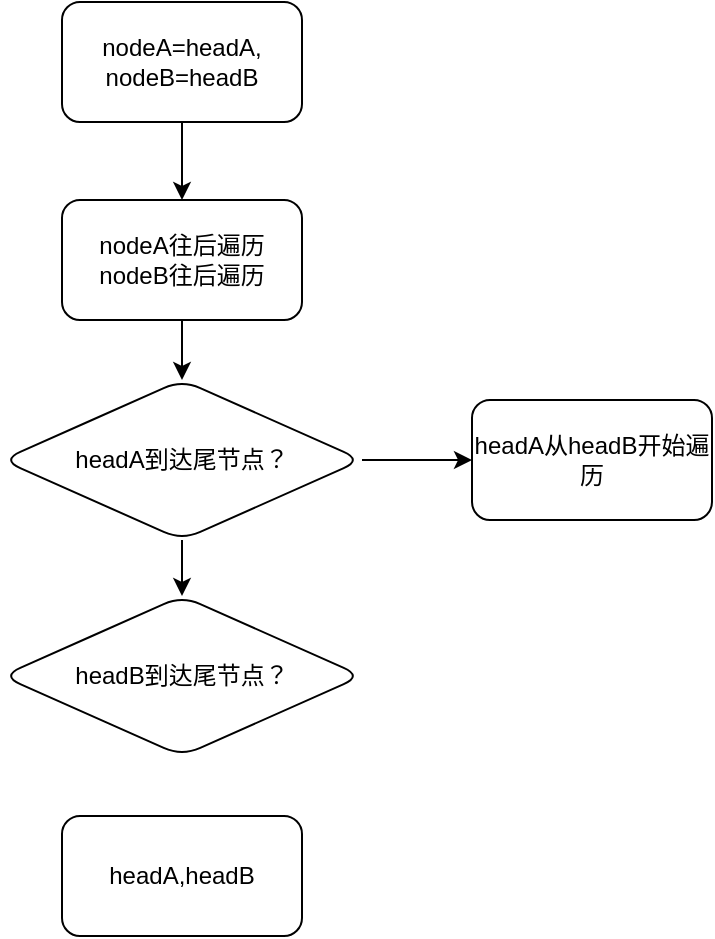 <mxfile version="20.8.20" type="github">
  <diagram name="第 1 页" id="ydQOMh6CgHXK55kUkNio">
    <mxGraphModel dx="352" dy="181" grid="1" gridSize="10" guides="1" tooltips="1" connect="1" arrows="1" fold="1" page="1" pageScale="1" pageWidth="827" pageHeight="1169" math="0" shadow="0">
      <root>
        <mxCell id="0" />
        <mxCell id="1" parent="0" />
        <mxCell id="8b9J1E50-aUDLi-hy1Nw-10" value="" style="edgeStyle=orthogonalEdgeStyle;rounded=0;orthogonalLoop=1;jettySize=auto;html=1;" edge="1" parent="1" source="8b9J1E50-aUDLi-hy1Nw-1" target="8b9J1E50-aUDLi-hy1Nw-9">
          <mxGeometry relative="1" as="geometry" />
        </mxCell>
        <mxCell id="8b9J1E50-aUDLi-hy1Nw-1" value="nodeA=headA,&lt;br&gt;nodeB=headB" style="rounded=1;whiteSpace=wrap;html=1;" vertex="1" parent="1">
          <mxGeometry x="180" y="23" width="120" height="60" as="geometry" />
        </mxCell>
        <mxCell id="8b9J1E50-aUDLi-hy1Nw-2" value="headA,headB" style="rounded=1;whiteSpace=wrap;html=1;" vertex="1" parent="1">
          <mxGeometry x="180" y="430" width="120" height="60" as="geometry" />
        </mxCell>
        <mxCell id="8b9J1E50-aUDLi-hy1Nw-7" value="" style="edgeStyle=orthogonalEdgeStyle;rounded=0;orthogonalLoop=1;jettySize=auto;html=1;" edge="1" parent="1" source="8b9J1E50-aUDLi-hy1Nw-3" target="8b9J1E50-aUDLi-hy1Nw-6">
          <mxGeometry relative="1" as="geometry" />
        </mxCell>
        <mxCell id="8b9J1E50-aUDLi-hy1Nw-8" value="" style="edgeStyle=orthogonalEdgeStyle;rounded=0;orthogonalLoop=1;jettySize=auto;html=1;" edge="1" parent="1" source="8b9J1E50-aUDLi-hy1Nw-3" target="8b9J1E50-aUDLi-hy1Nw-5">
          <mxGeometry relative="1" as="geometry" />
        </mxCell>
        <mxCell id="8b9J1E50-aUDLi-hy1Nw-3" value="headA到达尾节点？" style="rhombus;whiteSpace=wrap;html=1;rounded=1;" vertex="1" parent="1">
          <mxGeometry x="150" y="212" width="180" height="80" as="geometry" />
        </mxCell>
        <mxCell id="8b9J1E50-aUDLi-hy1Nw-5" value="headB到达尾节点？" style="rhombus;whiteSpace=wrap;html=1;rounded=1;" vertex="1" parent="1">
          <mxGeometry x="150" y="320" width="180" height="80" as="geometry" />
        </mxCell>
        <mxCell id="8b9J1E50-aUDLi-hy1Nw-6" value="headA从headB开始遍历" style="whiteSpace=wrap;html=1;rounded=1;" vertex="1" parent="1">
          <mxGeometry x="385" y="222" width="120" height="60" as="geometry" />
        </mxCell>
        <mxCell id="8b9J1E50-aUDLi-hy1Nw-11" value="" style="edgeStyle=orthogonalEdgeStyle;rounded=0;orthogonalLoop=1;jettySize=auto;html=1;" edge="1" parent="1" source="8b9J1E50-aUDLi-hy1Nw-9" target="8b9J1E50-aUDLi-hy1Nw-3">
          <mxGeometry relative="1" as="geometry" />
        </mxCell>
        <mxCell id="8b9J1E50-aUDLi-hy1Nw-9" value="nodeA往后遍历&lt;br&gt;nodeB往后遍历" style="rounded=1;whiteSpace=wrap;html=1;" vertex="1" parent="1">
          <mxGeometry x="180" y="122" width="120" height="60" as="geometry" />
        </mxCell>
      </root>
    </mxGraphModel>
  </diagram>
</mxfile>
